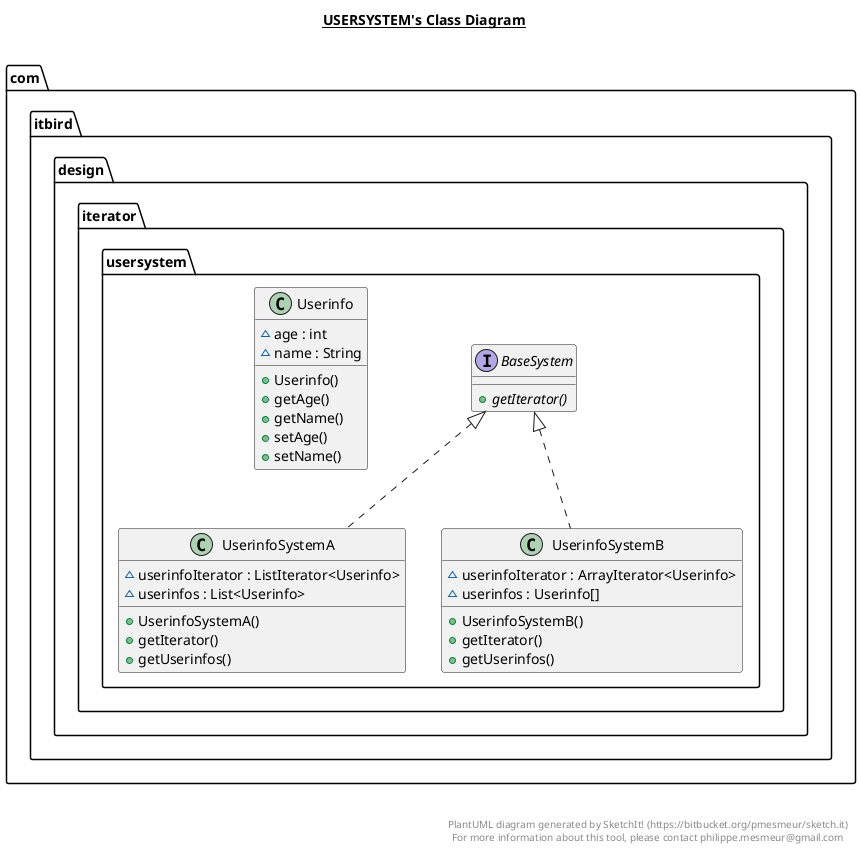 @startuml

title __USERSYSTEM's Class Diagram__\n

  namespace com.itbird.design {
    namespace iterator {
      namespace usersystem {
        interface com.itbird.design.iterator.usersystem.BaseSystem {
            {abstract} + getIterator()
        }
      }
    }
  }
  

  namespace com.itbird.design {
    namespace iterator {
      namespace usersystem {
        class com.itbird.design.iterator.usersystem.Userinfo {
            ~ age : int
            ~ name : String
            + Userinfo()
            + getAge()
            + getName()
            + setAge()
            + setName()
        }
      }
    }
  }
  

  namespace com.itbird.design {
    namespace iterator {
      namespace usersystem {
        class com.itbird.design.iterator.usersystem.UserinfoSystemA {
            ~ userinfoIterator : ListIterator<Userinfo>
            ~ userinfos : List<Userinfo>
            + UserinfoSystemA()
            + getIterator()
            + getUserinfos()
        }
      }
    }
  }
  

  namespace com.itbird.design {
    namespace iterator {
      namespace usersystem {
        class com.itbird.design.iterator.usersystem.UserinfoSystemB {
            ~ userinfoIterator : ArrayIterator<Userinfo>
            ~ userinfos : Userinfo[]
            + UserinfoSystemB()
            + getIterator()
            + getUserinfos()
        }
      }
    }
  }
  

  com.itbird.design.iterator.usersystem.UserinfoSystemA .up.|> com.itbird.design.iterator.usersystem.BaseSystem
  com.itbird.design.iterator.usersystem.UserinfoSystemB .up.|> com.itbird.design.iterator.usersystem.BaseSystem


right footer


PlantUML diagram generated by SketchIt! (https://bitbucket.org/pmesmeur/sketch.it)
For more information about this tool, please contact philippe.mesmeur@gmail.com
endfooter

@enduml
